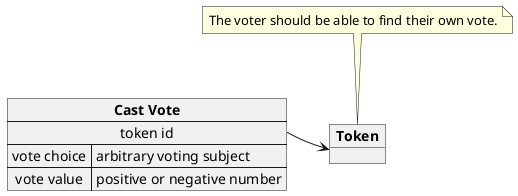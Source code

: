 @startuml
object "**Token**" as token
map "**Cast Vote**" as cast_votes {
	token id *-> token
	vote choice => arbitrary voting subject
	vote value => positive or negative number
}
note top of token
The voter should be able to find their own vote.
endnote
@enduml
